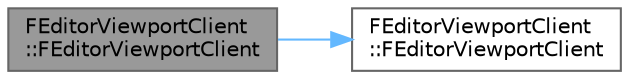 digraph "FEditorViewportClient::FEditorViewportClient"
{
 // INTERACTIVE_SVG=YES
 // LATEX_PDF_SIZE
  bgcolor="transparent";
  edge [fontname=Helvetica,fontsize=10,labelfontname=Helvetica,labelfontsize=10];
  node [fontname=Helvetica,fontsize=10,shape=box,height=0.2,width=0.4];
  rankdir="LR";
  Node1 [id="Node000001",label="FEditorViewportClient\l::FEditorViewportClient",height=0.2,width=0.4,color="gray40", fillcolor="grey60", style="filled", fontcolor="black",tooltip="Non-copyable."];
  Node1 -> Node2 [id="edge1_Node000001_Node000002",color="steelblue1",style="solid",tooltip=" "];
  Node2 [id="Node000002",label="FEditorViewportClient\l::FEditorViewportClient",height=0.2,width=0.4,color="grey40", fillcolor="white", style="filled",URL="$df/d9e/classFEditorViewportClient.html#adc8283d12f73a78becd6d7482525a53c",tooltip=" "];
}
